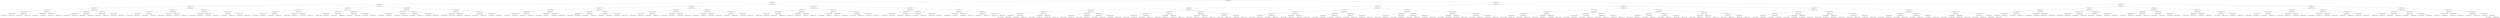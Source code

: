 digraph G{
478925677 [label="Node{data=[4280, 4280]}"]
478925677 -> 688397617
688397617 [label="Node{data=[3501, 3501]}"]
688397617 -> 161250157
161250157 [label="Node{data=[1549, 1549]}"]
161250157 -> 2087708447
2087708447 [label="Node{data=[1517, 1517]}"]
2087708447 -> 1044202308
1044202308 [label="Node{data=[1501, 1501]}"]
1044202308 -> 1463103527
1463103527 [label="Node{data=[1466, 1466]}"]
1463103527 -> 1033404095
1033404095 [label="Node{data=[1462, 1462]}"]
1033404095 -> 1053569292
1053569292 [label="Node{data=[1460, 1460]}"]
1053569292 -> 1782543090
1782543090 [label="Node{data=[1459, 1459]}"]
1053569292 -> 351654810
351654810 [label="Node{data=[1461, 1461]}"]
1033404095 -> 1785080381
1785080381 [label="Node{data=[1464, 1464]}"]
1785080381 -> 897397292
897397292 [label="Node{data=[1463, 1463]}"]
1785080381 -> 616857235
616857235 [label="Node{data=[1465, 1465]}"]
1463103527 -> 513216658
513216658 [label="Node{data=[1470, 1470]}"]
513216658 -> 1174136511
1174136511 [label="Node{data=[1468, 1468]}"]
1174136511 -> 432754814
432754814 [label="Node{data=[1467, 1467]}"]
1174136511 -> 519869746
519869746 [label="Node{data=[1469, 1469]}"]
513216658 -> 944313855
944313855 [label="Node{data=[1499, 1499]}"]
944313855 -> 572375639
572375639 [label="Node{data=[1471, 1471]}"]
944313855 -> 1637236426
1637236426 [label="Node{data=[1500, 1500]}"]
1044202308 -> 465134287
465134287 [label="Node{data=[1509, 1509]}"]
465134287 -> 1798269610
1798269610 [label="Node{data=[1505, 1505]}"]
1798269610 -> 661394146
661394146 [label="Node{data=[1503, 1503]}"]
661394146 -> 2010912939
2010912939 [label="Node{data=[1502, 1502]}"]
661394146 -> 665039749
665039749 [label="Node{data=[1504, 1504]}"]
1798269610 -> 935983073
935983073 [label="Node{data=[1507, 1507]}"]
935983073 -> 1886718200
1886718200 [label="Node{data=[1506, 1506]}"]
935983073 -> 1736138525
1736138525 [label="Node{data=[1508, 1508]}"]
465134287 -> 1568602092
1568602092 [label="Node{data=[1513, 1513]}"]
1568602092 -> 628127069
628127069 [label="Node{data=[1511, 1511]}"]
628127069 -> 2107280323
2107280323 [label="Node{data=[1510, 1510]}"]
628127069 -> 1084530906
1084530906 [label="Node{data=[1512, 1512]}"]
1568602092 -> 1792016053
1792016053 [label="Node{data=[1515, 1515]}"]
1792016053 -> 1286841388
1286841388 [label="Node{data=[1514, 1514]}"]
1792016053 -> 1700723434
1700723434 [label="Node{data=[1516, 1516]}"]
2087708447 -> 10036459
10036459 [label="Node{data=[1533, 1533]}"]
10036459 -> 355878939
355878939 [label="Node{data=[1525, 1525]}"]
355878939 -> 1148521557
1148521557 [label="Node{data=[1521, 1521]}"]
1148521557 -> 1450059675
1450059675 [label="Node{data=[1519, 1519]}"]
1450059675 -> 521797569
521797569 [label="Node{data=[1518, 1518]}"]
1450059675 -> 944249513
944249513 [label="Node{data=[1520, 1520]}"]
1148521557 -> 1421061713
1421061713 [label="Node{data=[1523, 1523]}"]
1421061713 -> 1933973923
1933973923 [label="Node{data=[1522, 1522]}"]
1421061713 -> 594610173
594610173 [label="Node{data=[1524, 1524]}"]
355878939 -> 1536482408
1536482408 [label="Node{data=[1529, 1529]}"]
1536482408 -> 303833197
303833197 [label="Node{data=[1527, 1527]}"]
303833197 -> 1372895372
1372895372 [label="Node{data=[1526, 1526]}"]
303833197 -> 2058421156
2058421156 [label="Node{data=[1528, 1528]}"]
1536482408 -> 129758982
129758982 [label="Node{data=[1531, 1531]}"]
129758982 -> 1960292564
1960292564 [label="Node{data=[1530, 1530]}"]
129758982 -> 11757082
11757082 [label="Node{data=[1532, 1532]}"]
10036459 -> 1919809931
1919809931 [label="Node{data=[1541, 1541]}"]
1919809931 -> 708190983
708190983 [label="Node{data=[1537, 1537]}"]
708190983 -> 1663989637
1663989637 [label="Node{data=[1535, 1535]}"]
1663989637 -> 2025217612
2025217612 [label="Node{data=[1534, 1534]}"]
1663989637 -> 1703559536
1703559536 [label="Node{data=[1536, 1536]}"]
708190983 -> 2126477533
2126477533 [label="Node{data=[1539, 1539]}"]
2126477533 -> 1857927888
1857927888 [label="Node{data=[1538, 1538]}"]
2126477533 -> 615767413
615767413 [label="Node{data=[1540, 1540]}"]
1919809931 -> 319129938
319129938 [label="Node{data=[1545, 1545]}"]
319129938 -> 385446527
385446527 [label="Node{data=[1543, 1543]}"]
385446527 -> 361832778
361832778 [label="Node{data=[1542, 1542]}"]
385446527 -> 804458232
804458232 [label="Node{data=[1544, 1544]}"]
319129938 -> 268655949
268655949 [label="Node{data=[1547, 1547]}"]
268655949 -> 1303687096
1303687096 [label="Node{data=[1546, 1546]}"]
268655949 -> 1370704949
1370704949 [label="Node{data=[1548, 1548]}"]
161250157 -> 1719671861
1719671861 [label="Node{data=[3066, 3066]}"]
1719671861 -> 1826868381
1826868381 [label="Node{data=[2421, 2421]}"]
1826868381 -> 79853526
79853526 [label="Node{data=[1557, 1557]}"]
79853526 -> 1331380639
1331380639 [label="Node{data=[1553, 1553]}"]
1331380639 -> 693935605
693935605 [label="Node{data=[1551, 1551]}"]
693935605 -> 1529428839
1529428839 [label="Node{data=[1550, 1550]}"]
693935605 -> 1279433491
1279433491 [label="Node{data=[1552, 1552]}"]
1331380639 -> 1501588669
1501588669 [label="Node{data=[1555, 1555]}"]
1501588669 -> 352248141
352248141 [label="Node{data=[1554, 1554]}"]
1501588669 -> 111018678
111018678 [label="Node{data=[1556, 1556]}"]
79853526 -> 1591516021
1591516021 [label="Node{data=[2241, 2241]}"]
1591516021 -> 73654679
73654679 [label="Node{data=[1559, 1559]}"]
73654679 -> 1744080095
1744080095 [label="Node{data=[1558, 1558]}"]
73654679 -> 294234405
294234405 [label="Node{data=[1604, 1604]}"]
1591516021 -> 733257554
733257554 [label="Node{data=[2419, 2419]}"]
733257554 -> 809544938
809544938 [label="Node{data=[2415, 2415]}"]
733257554 -> 1938906185
1938906185 [label="Node{data=[2420, 2420]}"]
1826868381 -> 789382047
789382047 [label="Node{data=[2429, 2429]}"]
789382047 -> 550262563
550262563 [label="Node{data=[2425, 2425]}"]
550262563 -> 358516780
358516780 [label="Node{data=[2423, 2423]}"]
358516780 -> 1817509338
1817509338 [label="Node{data=[2422, 2422]}"]
358516780 -> 729942580
729942580 [label="Node{data=[2424, 2424]}"]
550262563 -> 1773483304
1773483304 [label="Node{data=[2427, 2427]}"]
1773483304 -> 147574746
147574746 [label="Node{data=[2426, 2426]}"]
1773483304 -> 1127897396
1127897396 [label="Node{data=[2428, 2428]}"]
789382047 -> 2027038925
2027038925 [label="Node{data=[3008, 3008]}"]
2027038925 -> 940461706
940461706 [label="Node{data=[2431, 2431]}"]
940461706 -> 1861088078
1861088078 [label="Node{data=[2430, 2430]}"]
940461706 -> 2140136542
2140136542 [label="Node{data=[2952, 2952]}"]
2027038925 -> 384974626
384974626 [label="Node{data=[3053, 3053]}"]
384974626 -> 1547848040
1547848040 [label="Node{data=[3040, 3040]}"]
384974626 -> 1572124205
1572124205 [label="Node{data=[3065, 3065]}"]
1719671861 -> 1561924817
1561924817 [label="Node{data=[3485, 3485]}"]
1561924817 -> 1511336831
1511336831 [label="Node{data=[3458, 3458]}"]
1511336831 -> 340930652
340930652 [label="Node{data=[3454, 3454]}"]
340930652 -> 1815083301
1815083301 [label="Node{data=[3452, 3452]}"]
1815083301 -> 2038810605
2038810605 [label="Node{data=[3451, 3451]}"]
1815083301 -> 179848561
179848561 [label="Node{data=[3453, 3453]}"]
340930652 -> 258823338
258823338 [label="Node{data=[3456, 3456]}"]
258823338 -> 471364275
471364275 [label="Node{data=[3455, 3455]}"]
258823338 -> 1265984626
1265984626 [label="Node{data=[3457, 3457]}"]
1511336831 -> 61744032
61744032 [label="Node{data=[3462, 3462]}"]
61744032 -> 1719926651
1719926651 [label="Node{data=[3460, 3460]}"]
1719926651 -> 970036466
970036466 [label="Node{data=[3459, 3459]}"]
1719926651 -> 1508319566
1508319566 [label="Node{data=[3461, 3461]}"]
61744032 -> 732343025
732343025 [label="Node{data=[3464, 3464]}"]
732343025 -> 1386737881
1386737881 [label="Node{data=[3463, 3463]}"]
732343025 -> 1743030395
1743030395 [label="Node{data=[3470, 3470]}"]
1561924817 -> 132724888
132724888 [label="Node{data=[3493, 3493]}"]
132724888 -> 419888054
419888054 [label="Node{data=[3489, 3489]}"]
419888054 -> 1951068535
1951068535 [label="Node{data=[3487, 3487]}"]
1951068535 -> 934156501
934156501 [label="Node{data=[3486, 3486]}"]
1951068535 -> 2035145536
2035145536 [label="Node{data=[3488, 3488]}"]
419888054 -> 1463305364
1463305364 [label="Node{data=[3491, 3491]}"]
1463305364 -> 1952110157
1952110157 [label="Node{data=[3490, 3490]}"]
1463305364 -> 871694499
871694499 [label="Node{data=[3492, 3492]}"]
132724888 -> 611670598
611670598 [label="Node{data=[3497, 3497]}"]
611670598 -> 830256824
830256824 [label="Node{data=[3495, 3495]}"]
830256824 -> 322369124
322369124 [label="Node{data=[3494, 3494]}"]
830256824 -> 148708537
148708537 [label="Node{data=[3496, 3496]}"]
611670598 -> 108318862
108318862 [label="Node{data=[3499, 3499]}"]
108318862 -> 1391030158
1391030158 [label="Node{data=[3498, 3498]}"]
108318862 -> 1992832609
1992832609 [label="Node{data=[3500, 3500]}"]
688397617 -> 370197717
370197717 [label="Node{data=[4052, 4052]}"]
370197717 -> 910202425
910202425 [label="Node{data=[3972, 3972]}"]
910202425 -> 801901152
801901152 [label="Node{data=[3579, 3579]}"]
801901152 -> 402676422
402676422 [label="Node{data=[3509, 3509]}"]
402676422 -> 145097599
145097599 [label="Node{data=[3505, 3505]}"]
145097599 -> 988134668
988134668 [label="Node{data=[3503, 3503]}"]
988134668 -> 1974808378
1974808378 [label="Node{data=[3502, 3502]}"]
988134668 -> 1870236960
1870236960 [label="Node{data=[3504, 3504]}"]
145097599 -> 1467799115
1467799115 [label="Node{data=[3507, 3507]}"]
1467799115 -> 1080429685
1080429685 [label="Node{data=[3506, 3506]}"]
1467799115 -> 485898172
485898172 [label="Node{data=[3508, 3508]}"]
402676422 -> 1069918607
1069918607 [label="Node{data=[3513, 3513]}"]
1069918607 -> 247131826
247131826 [label="Node{data=[3511, 3511]}"]
247131826 -> 2127519412
2127519412 [label="Node{data=[3510, 3510]}"]
247131826 -> 1395252486
1395252486 [label="Node{data=[3512, 3512]}"]
1069918607 -> 1102221117
1102221117 [label="Node{data=[3530, 3530]}"]
1102221117 -> 405026503
405026503 [label="Node{data=[3514, 3514]}"]
1102221117 -> 479916425
479916425 [label="Node{data=[3548, 3548]}"]
801901152 -> 21417713
21417713 [label="Node{data=[3894, 3894]}"]
21417713 -> 1415082627
1415082627 [label="Node{data=[3819, 3819]}"]
1415082627 -> 1844700353
1844700353 [label="Node{data=[3629, 3629]}"]
1844700353 -> 648955471
648955471 [label="Node{data=[3582, 3582]}"]
1844700353 -> 287847725
287847725 [label="Node{data=[3689, 3689]}"]
1415082627 -> 108233185
108233185 [label="Node{data=[3860, 3860]}"]
108233185 -> 1951709186
1951709186 [label="Node{data=[3832, 3832]}"]
108233185 -> 547095801
547095801 [label="Node{data=[3881, 3881]}"]
21417713 -> 1892535450
1892535450 [label="Node{data=[3920, 3920]}"]
1892535450 -> 1781217259
1781217259 [label="Node{data=[3918, 3918]}"]
1781217259 -> 1005458948
1005458948 [label="Node{data=[3917, 3917]}"]
1781217259 -> 2065004108
2065004108 [label="Node{data=[3919, 3919]}"]
1892535450 -> 1705172136
1705172136 [label="Node{data=[3970, 3970]}"]
1705172136 -> 1451572120
1451572120 [label="Node{data=[3969, 3969]}"]
1705172136 -> 487610746
487610746 [label="Node{data=[3971, 3971]}"]
910202425 -> 1307048834
1307048834 [label="Node{data=[3988, 3988]}"]
1307048834 -> 1045641482
1045641482 [label="Node{data=[3980, 3980]}"]
1045641482 -> 1098226851
1098226851 [label="Node{data=[3976, 3976]}"]
1098226851 -> 1588708990
1588708990 [label="Node{data=[3974, 3974]}"]
1588708990 -> 746069441
746069441 [label="Node{data=[3973, 3973]}"]
1588708990 -> 189069869
189069869 [label="Node{data=[3975, 3975]}"]
1098226851 -> 1715072866
1715072866 [label="Node{data=[3978, 3978]}"]
1715072866 -> 913000429
913000429 [label="Node{data=[3977, 3977]}"]
1715072866 -> 1519502068
1519502068 [label="Node{data=[3979, 3979]}"]
1045641482 -> 1982385689
1982385689 [label="Node{data=[3984, 3984]}"]
1982385689 -> 1598258497
1598258497 [label="Node{data=[3982, 3982]}"]
1598258497 -> 863702379
863702379 [label="Node{data=[3981, 3981]}"]
1598258497 -> 1730801554
1730801554 [label="Node{data=[3983, 3983]}"]
1982385689 -> 1463922024
1463922024 [label="Node{data=[3986, 3986]}"]
1463922024 -> 330066868
330066868 [label="Node{data=[3985, 3985]}"]
1463922024 -> 2018983167
2018983167 [label="Node{data=[3987, 3987]}"]
1307048834 -> 1353324824
1353324824 [label="Node{data=[4044, 4044]}"]
1353324824 -> 173720712
173720712 [label="Node{data=[4040, 4040]}"]
173720712 -> 2052849596
2052849596 [label="Node{data=[4038, 4038]}"]
2052849596 -> 992646348
992646348 [label="Node{data=[4024, 4024]}"]
2052849596 -> 1002973288
1002973288 [label="Node{data=[4039, 4039]}"]
173720712 -> 1735050525
1735050525 [label="Node{data=[4042, 4042]}"]
1735050525 -> 1122594899
1122594899 [label="Node{data=[4041, 4041]}"]
1735050525 -> 755630134
755630134 [label="Node{data=[4043, 4043]}"]
1353324824 -> 1467737751
1467737751 [label="Node{data=[4048, 4048]}"]
1467737751 -> 1711838024
1711838024 [label="Node{data=[4046, 4046]}"]
1711838024 -> 1869220914
1869220914 [label="Node{data=[4045, 4045]}"]
1711838024 -> 303868505
303868505 [label="Node{data=[4047, 4047]}"]
1467737751 -> 442214867
442214867 [label="Node{data=[4050, 4050]}"]
442214867 -> 946600707
946600707 [label="Node{data=[4049, 4049]}"]
442214867 -> 132082592
132082592 [label="Node{data=[4051, 4051]}"]
370197717 -> 1894143840
1894143840 [label="Node{data=[4248, 4248]}"]
1894143840 -> 934571422
934571422 [label="Node{data=[4068, 4068]}"]
934571422 -> 1348479880
1348479880 [label="Node{data=[4060, 4060]}"]
1348479880 -> 748607567
748607567 [label="Node{data=[4056, 4056]}"]
748607567 -> 1845610475
1845610475 [label="Node{data=[4054, 4054]}"]
1845610475 -> 2060291880
2060291880 [label="Node{data=[4053, 4053]}"]
1845610475 -> 723572626
723572626 [label="Node{data=[4055, 4055]}"]
748607567 -> 1898331673
1898331673 [label="Node{data=[4058, 4058]}"]
1898331673 -> 293110089
293110089 [label="Node{data=[4057, 4057]}"]
1898331673 -> 131786881
131786881 [label="Node{data=[4059, 4059]}"]
1348479880 -> 720053167
720053167 [label="Node{data=[4064, 4064]}"]
720053167 -> 1794967069
1794967069 [label="Node{data=[4062, 4062]}"]
1794967069 -> 1071292610
1071292610 [label="Node{data=[4061, 4061]}"]
1794967069 -> 1863633240
1863633240 [label="Node{data=[4063, 4063]}"]
720053167 -> 479295822
479295822 [label="Node{data=[4066, 4066]}"]
479295822 -> 509495599
509495599 [label="Node{data=[4065, 4065]}"]
479295822 -> 1961375382
1961375382 [label="Node{data=[4067, 4067]}"]
934571422 -> 1040154458
1040154458 [label="Node{data=[4076, 4076]}"]
1040154458 -> 716389026
716389026 [label="Node{data=[4072, 4072]}"]
716389026 -> 1187514858
1187514858 [label="Node{data=[4070, 4070]}"]
1187514858 -> 1931594531
1931594531 [label="Node{data=[4069, 4069]}"]
1187514858 -> 895643570
895643570 [label="Node{data=[4071, 4071]}"]
716389026 -> 104277398
104277398 [label="Node{data=[4074, 4074]}"]
104277398 -> 3603427
3603427 [label="Node{data=[4073, 4073]}"]
104277398 -> 2100510741
2100510741 [label="Node{data=[4075, 4075]}"]
1040154458 -> 1527431166
1527431166 [label="Node{data=[4211, 4211]}"]
1527431166 -> 1689135772
1689135772 [label="Node{data=[4178, 4178]}"]
1689135772 -> 1399860233
1399860233 [label="Node{data=[4154, 4154]}"]
1689135772 -> 874839450
874839450 [label="Node{data=[4184, 4184]}"]
1527431166 -> 979321263
979321263 [label="Node{data=[4246, 4246]}"]
979321263 -> 800089778
800089778 [label="Node{data=[4228, 4228]}"]
979321263 -> 2104624937
2104624937 [label="Node{data=[4247, 4247]}"]
1894143840 -> 1856630064
1856630064 [label="Node{data=[4264, 4264]}"]
1856630064 -> 784042867
784042867 [label="Node{data=[4256, 4256]}"]
784042867 -> 34799072
34799072 [label="Node{data=[4252, 4252]}"]
34799072 -> 1874131396
1874131396 [label="Node{data=[4250, 4250]}"]
1874131396 -> 1314212207
1314212207 [label="Node{data=[4249, 4249]}"]
1874131396 -> 1011327941
1011327941 [label="Node{data=[4251, 4251]}"]
34799072 -> 690988112
690988112 [label="Node{data=[4254, 4254]}"]
690988112 -> 1629295208
1629295208 [label="Node{data=[4253, 4253]}"]
690988112 -> 90644757
90644757 [label="Node{data=[4255, 4255]}"]
784042867 -> 71295991
71295991 [label="Node{data=[4260, 4260]}"]
71295991 -> 1357306372
1357306372 [label="Node{data=[4258, 4258]}"]
1357306372 -> 1499532322
1499532322 [label="Node{data=[4257, 4257]}"]
1357306372 -> 1706221970
1706221970 [label="Node{data=[4259, 4259]}"]
71295991 -> 518620808
518620808 [label="Node{data=[4262, 4262]}"]
518620808 -> 2025413035
2025413035 [label="Node{data=[4261, 4261]}"]
518620808 -> 703093378
703093378 [label="Node{data=[4263, 4263]}"]
1856630064 -> 1529118812
1529118812 [label="Node{data=[4272, 4272]}"]
1529118812 -> 153845878
153845878 [label="Node{data=[4268, 4268]}"]
153845878 -> 997061881
997061881 [label="Node{data=[4266, 4266]}"]
997061881 -> 1354401116
1354401116 [label="Node{data=[4265, 4265]}"]
997061881 -> 795072887
795072887 [label="Node{data=[4267, 4267]}"]
153845878 -> 2048836829
2048836829 [label="Node{data=[4270, 4270]}"]
2048836829 -> 780156251
780156251 [label="Node{data=[4269, 4269]}"]
2048836829 -> 706006450
706006450 [label="Node{data=[4271, 4271]}"]
1529118812 -> 462225894
462225894 [label="Node{data=[4276, 4276]}"]
462225894 -> 389617254
389617254 [label="Node{data=[4274, 4274]}"]
389617254 -> 947686207
947686207 [label="Node{data=[4273, 4273]}"]
389617254 -> 881440991
881440991 [label="Node{data=[4275, 4275]}"]
462225894 -> 1199050137
1199050137 [label="Node{data=[4278, 4278]}"]
1199050137 -> 414034230
414034230 [label="Node{data=[4277, 4277]}"]
1199050137 -> 1154808943
1154808943 [label="Node{data=[4279, 4279]}"]
478925677 -> 1038285674
1038285674 [label="Node{data=[9531, 9531]}"]
1038285674 -> 980495754
980495754 [label="Node{data=[5932, 5932]}"]
980495754 -> 1340131307
1340131307 [label="Node{data=[5003, 5003]}"]
1340131307 -> 741633532
741633532 [label="Node{data=[4660, 4660]}"]
741633532 -> 103283387
103283387 [label="Node{data=[4608, 4608]}"]
103283387 -> 889821832
889821832 [label="Node{data=[4288, 4288]}"]
889821832 -> 2082462813
2082462813 [label="Node{data=[4284, 4284]}"]
2082462813 -> 1942689199
1942689199 [label="Node{data=[4282, 4282]}"]
1942689199 -> 1241566031
1241566031 [label="Node{data=[4281, 4281]}"]
1942689199 -> 866436445
866436445 [label="Node{data=[4283, 4283]}"]
2082462813 -> 828049984
828049984 [label="Node{data=[4286, 4286]}"]
828049984 -> 437651369
437651369 [label="Node{data=[4285, 4285]}"]
828049984 -> 1442901271
1442901271 [label="Node{data=[4287, 4287]}"]
889821832 -> 1134249127
1134249127 [label="Node{data=[4325, 4325]}"]
1134249127 -> 712724382
712724382 [label="Node{data=[4290, 4290]}"]
712724382 -> 16399927
16399927 [label="Node{data=[4289, 4289]}"]
712724382 -> 1371734890
1371734890 [label="Node{data=[4291, 4291]}"]
1134249127 -> 1222953865
1222953865 [label="Node{data=[4577, 4577]}"]
1222953865 -> 949185204
949185204 [label="Node{data=[4576, 4576]}"]
1222953865 -> 1766453271
1766453271 [label="Node{data=[4607, 4607]}"]
103283387 -> 551056903
551056903 [label="Node{data=[4652, 4652]}"]
551056903 -> 1317947670
1317947670 [label="Node{data=[4648, 4648]}"]
1317947670 -> 1835752633
1835752633 [label="Node{data=[4646, 4646]}"]
1835752633 -> 1266991179
1266991179 [label="Node{data=[4645, 4645]}"]
1835752633 -> 672137074
672137074 [label="Node{data=[4647, 4647]}"]
1317947670 -> 343262620
343262620 [label="Node{data=[4650, 4650]}"]
343262620 -> 592235839
592235839 [label="Node{data=[4649, 4649]}"]
343262620 -> 1311233925
1311233925 [label="Node{data=[4651, 4651]}"]
551056903 -> 428103004
428103004 [label="Node{data=[4656, 4656]}"]
428103004 -> 602356437
602356437 [label="Node{data=[4654, 4654]}"]
602356437 -> 1720139427
1720139427 [label="Node{data=[4653, 4653]}"]
602356437 -> 384583177
384583177 [label="Node{data=[4655, 4655]}"]
428103004 -> 762961725
762961725 [label="Node{data=[4658, 4658]}"]
762961725 -> 936536533
936536533 [label="Node{data=[4657, 4657]}"]
762961725 -> 1753168810
1753168810 [label="Node{data=[4659, 4659]}"]
741633532 -> 483914914
483914914 [label="Node{data=[4705, 4705]}"]
483914914 -> 2134134834
2134134834 [label="Node{data=[4668, 4668]}"]
2134134834 -> 1527517888
1527517888 [label="Node{data=[4664, 4664]}"]
1527517888 -> 1254084704
1254084704 [label="Node{data=[4662, 4662]}"]
1254084704 -> 1777225585
1777225585 [label="Node{data=[4661, 4661]}"]
1254084704 -> 872822718
872822718 [label="Node{data=[4663, 4663]}"]
1527517888 -> 262650348
262650348 [label="Node{data=[4666, 4666]}"]
262650348 -> 992957608
992957608 [label="Node{data=[4665, 4665]}"]
262650348 -> 547426683
547426683 [label="Node{data=[4667, 4667]}"]
2134134834 -> 622819606
622819606 [label="Node{data=[4701, 4701]}"]
622819606 -> 390454400
390454400 [label="Node{data=[4699, 4699]}"]
390454400 -> 1443778772
1443778772 [label="Node{data=[4669, 4669]}"]
390454400 -> 2123151783
2123151783 [label="Node{data=[4700, 4700]}"]
622819606 -> 537245865
537245865 [label="Node{data=[4703, 4703]}"]
537245865 -> 421384693
421384693 [label="Node{data=[4702, 4702]}"]
537245865 -> 1035053810
1035053810 [label="Node{data=[4704, 4704]}"]
483914914 -> 644574562
644574562 [label="Node{data=[4713, 4713]}"]
644574562 -> 723929590
723929590 [label="Node{data=[4709, 4709]}"]
723929590 -> 1547937566
1547937566 [label="Node{data=[4707, 4707]}"]
1547937566 -> 1813340254
1813340254 [label="Node{data=[4706, 4706]}"]
1547937566 -> 300421315
300421315 [label="Node{data=[4708, 4708]}"]
723929590 -> 144216817
144216817 [label="Node{data=[4711, 4711]}"]
144216817 -> 1227009963
1227009963 [label="Node{data=[4710, 4710]}"]
144216817 -> 250749249
250749249 [label="Node{data=[4712, 4712]}"]
644574562 -> 1598903892
1598903892 [label="Node{data=[4717, 4717]}"]
1598903892 -> 319703126
319703126 [label="Node{data=[4715, 4715]}"]
319703126 -> 1326309995
1326309995 [label="Node{data=[4714, 4714]}"]
319703126 -> 1357527778
1357527778 [label="Node{data=[4716, 4716]}"]
1598903892 -> 1696610653
1696610653 [label="Node{data=[4719, 4719]}"]
1696610653 -> 67993943
67993943 [label="Node{data=[4718, 4718]}"]
1696610653 -> 607331591
607331591 [label="Node{data=[5002, 5002]}"]
1340131307 -> 621753929
621753929 [label="Node{data=[5146, 5146]}"]
621753929 -> 1098975588
1098975588 [label="Node{data=[5019, 5019]}"]
1098975588 -> 703479610
703479610 [label="Node{data=[5011, 5011]}"]
703479610 -> 340278301
340278301 [label="Node{data=[5007, 5007]}"]
340278301 -> 1219095971
1219095971 [label="Node{data=[5005, 5005]}"]
1219095971 -> 19535867
19535867 [label="Node{data=[5004, 5004]}"]
1219095971 -> 1499856651
1499856651 [label="Node{data=[5006, 5006]}"]
340278301 -> 202938606
202938606 [label="Node{data=[5009, 5009]}"]
202938606 -> 190556219
190556219 [label="Node{data=[5008, 5008]}"]
202938606 -> 1512039268
1512039268 [label="Node{data=[5010, 5010]}"]
703479610 -> 745853579
745853579 [label="Node{data=[5015, 5015]}"]
745853579 -> 1684271107
1684271107 [label="Node{data=[5013, 5013]}"]
1684271107 -> 841979588
841979588 [label="Node{data=[5012, 5012]}"]
1684271107 -> 395204390
395204390 [label="Node{data=[5014, 5014]}"]
745853579 -> 493105110
493105110 [label="Node{data=[5017, 5017]}"]
493105110 -> 1727805329
1727805329 [label="Node{data=[5016, 5016]}"]
493105110 -> 673907772
673907772 [label="Node{data=[5018, 5018]}"]
1098975588 -> 1308180856
1308180856 [label="Node{data=[5138, 5138]}"]
1308180856 -> 1902103950
1902103950 [label="Node{data=[5134, 5134]}"]
1902103950 -> 1981295755
1981295755 [label="Node{data=[5056, 5056]}"]
1981295755 -> 115530896
115530896 [label="Node{data=[5043, 5043]}"]
1981295755 -> 26718133
26718133 [label="Node{data=[5093, 5093]}"]
1902103950 -> 246100404
246100404 [label="Node{data=[5136, 5136]}"]
246100404 -> 970991774
970991774 [label="Node{data=[5135, 5135]}"]
246100404 -> 704013678
704013678 [label="Node{data=[5137, 5137]}"]
1308180856 -> 354459106
354459106 [label="Node{data=[5142, 5142]}"]
354459106 -> 1121007715
1121007715 [label="Node{data=[5140, 5140]}"]
1121007715 -> 2060274815
2060274815 [label="Node{data=[5139, 5139]}"]
1121007715 -> 1611307869
1611307869 [label="Node{data=[5141, 5141]}"]
354459106 -> 1901380915
1901380915 [label="Node{data=[5144, 5144]}"]
1901380915 -> 982382938
982382938 [label="Node{data=[5143, 5143]}"]
1901380915 -> 716436672
716436672 [label="Node{data=[5145, 5145]}"]
621753929 -> 517427896
517427896 [label="Node{data=[5593, 5593]}"]
517427896 -> 1232953612
1232953612 [label="Node{data=[5585, 5585]}"]
1232953612 -> 485426768
485426768 [label="Node{data=[5150, 5150]}"]
485426768 -> 693105913
693105913 [label="Node{data=[5148, 5148]}"]
693105913 -> 220799482
220799482 [label="Node{data=[5147, 5147]}"]
693105913 -> 805196882
805196882 [label="Node{data=[5149, 5149]}"]
485426768 -> 1271339643
1271339643 [label="Node{data=[5555, 5555]}"]
1271339643 -> 494520262
494520262 [label="Node{data=[5496, 5496]}"]
1271339643 -> 1494946658
1494946658 [label="Node{data=[5558, 5558]}"]
1232953612 -> 68845783
68845783 [label="Node{data=[5589, 5589]}"]
68845783 -> 2004702957
2004702957 [label="Node{data=[5587, 5587]}"]
2004702957 -> 619309107
619309107 [label="Node{data=[5586, 5586]}"]
2004702957 -> 635994063
635994063 [label="Node{data=[5588, 5588]}"]
68845783 -> 1965318045
1965318045 [label="Node{data=[5591, 5591]}"]
1965318045 -> 1752413674
1752413674 [label="Node{data=[5590, 5590]}"]
1965318045 -> 53502119
53502119 [label="Node{data=[5592, 5592]}"]
517427896 -> 1698717961
1698717961 [label="Node{data=[5924, 5924]}"]
1698717961 -> 844042891
844042891 [label="Node{data=[5632, 5632]}"]
844042891 -> 1197878733
1197878733 [label="Node{data=[5595, 5595]}"]
1197878733 -> 1196644574
1196644574 [label="Node{data=[5594, 5594]}"]
1197878733 -> 570237204
570237204 [label="Node{data=[5596, 5596]}"]
844042891 -> 1802286314
1802286314 [label="Node{data=[5686, 5686]}"]
1802286314 -> 496169999
496169999 [label="Node{data=[5647, 5647]}"]
1802286314 -> 1079696075
1079696075 [label="Node{data=[5696, 5696]}"]
1698717961 -> 141014613
141014613 [label="Node{data=[5928, 5928]}"]
141014613 -> 111319127
111319127 [label="Node{data=[5926, 5926]}"]
111319127 -> 211428864
211428864 [label="Node{data=[5925, 5925]}"]
111319127 -> 436218330
436218330 [label="Node{data=[5927, 5927]}"]
141014613 -> 803267025
803267025 [label="Node{data=[5930, 5930]}"]
803267025 -> 1033020506
1033020506 [label="Node{data=[5929, 5929]}"]
803267025 -> 1625632718
1625632718 [label="Node{data=[5931, 5931]}"]
980495754 -> 2075165937
2075165937 [label="Node{data=[8785, 8785]}"]
2075165937 -> 1400249407
1400249407 [label="Node{data=[7851, 7851]}"]
1400249407 -> 2070856319
2070856319 [label="Node{data=[7687, 7687]}"]
2070856319 -> 842795395
842795395 [label="Node{data=[5940, 5940]}"]
842795395 -> 1305773113
1305773113 [label="Node{data=[5936, 5936]}"]
1305773113 -> 773910104
773910104 [label="Node{data=[5934, 5934]}"]
773910104 -> 592493785
592493785 [label="Node{data=[5933, 5933]}"]
773910104 -> 1903348001
1903348001 [label="Node{data=[5935, 5935]}"]
1305773113 -> 418279034
418279034 [label="Node{data=[5938, 5938]}"]
418279034 -> 823460113
823460113 [label="Node{data=[5937, 5937]}"]
418279034 -> 394642846
394642846 [label="Node{data=[5939, 5939]}"]
842795395 -> 1893285262
1893285262 [label="Node{data=[7683, 7683]}"]
1893285262 -> 464457809
464457809 [label="Node{data=[5966, 5966]}"]
464457809 -> 36411324
36411324 [label="Node{data=[5941, 5941]}"]
464457809 -> 1002113874
1002113874 [label="Node{data=[6203, 6203]}"]
1893285262 -> 37188838
37188838 [label="Node{data=[7685, 7685]}"]
37188838 -> 1643762025
1643762025 [label="Node{data=[7684, 7684]}"]
37188838 -> 1060191389
1060191389 [label="Node{data=[7686, 7686]}"]
2070856319 -> 1546863026
1546863026 [label="Node{data=[7695, 7695]}"]
1546863026 -> 1704627862
1704627862 [label="Node{data=[7691, 7691]}"]
1704627862 -> 1246198229
1246198229 [label="Node{data=[7689, 7689]}"]
1246198229 -> 2082763220
2082763220 [label="Node{data=[7688, 7688]}"]
1246198229 -> 979140915
979140915 [label="Node{data=[7690, 7690]}"]
1704627862 -> 193152720
193152720 [label="Node{data=[7693, 7693]}"]
193152720 -> 2054885284
2054885284 [label="Node{data=[7692, 7692]}"]
193152720 -> 621702126
621702126 [label="Node{data=[7694, 7694]}"]
1546863026 -> 2063934309
2063934309 [label="Node{data=[7716, 7716]}"]
2063934309 -> 1780571923
1780571923 [label="Node{data=[7697, 7697]}"]
1780571923 -> 1208314844
1208314844 [label="Node{data=[7696, 7696]}"]
1780571923 -> 503461929
503461929 [label="Node{data=[7698, 7698]}"]
2063934309 -> 1280196231
1280196231 [label="Node{data=[7824, 7824]}"]
1280196231 -> 746011098
746011098 [label="Node{data=[7768, 7768]}"]
1280196231 -> 1339026435
1339026435 [label="Node{data=[7832, 7832]}"]
1400249407 -> 1082345123
1082345123 [label="Node{data=[8769, 8769]}"]
1082345123 -> 2105864754
2105864754 [label="Node{data=[8065, 8065]}"]
2105864754 -> 1755889073
1755889073 [label="Node{data=[8061, 8061]}"]
1755889073 -> 1488448339
1488448339 [label="Node{data=[8018, 8018]}"]
1488448339 -> 39524536
39524536 [label="Node{data=[8002, 8002]}"]
1488448339 -> 1486127011
1486127011 [label="Node{data=[8037, 8037]}"]
1755889073 -> 1979450421
1979450421 [label="Node{data=[8063, 8063]}"]
1979450421 -> 309761194
309761194 [label="Node{data=[8062, 8062]}"]
1979450421 -> 1219678340
1219678340 [label="Node{data=[8064, 8064]}"]
2105864754 -> 857790294
857790294 [label="Node{data=[8196, 8196]}"]
857790294 -> 644395179
644395179 [label="Node{data=[8122, 8122]}"]
644395179 -> 1942280
1942280 [label="Node{data=[8108, 8108]}"]
644395179 -> 1593144703
1593144703 [label="Node{data=[8152, 8152]}"]
857790294 -> 1809482640
1809482640 [label="Node{data=[8767, 8767]}"]
1809482640 -> 139762600
139762600 [label="Node{data=[8229, 8229]}"]
1809482640 -> 1698458697
1698458697 [label="Node{data=[8768, 8768]}"]
1082345123 -> 278373148
278373148 [label="Node{data=[8777, 8777]}"]
278373148 -> 795763869
795763869 [label="Node{data=[8773, 8773]}"]
795763869 -> 63648515
63648515 [label="Node{data=[8771, 8771]}"]
63648515 -> 93538583
93538583 [label="Node{data=[8770, 8770]}"]
63648515 -> 682722810
682722810 [label="Node{data=[8772, 8772]}"]
795763869 -> 1957123837
1957123837 [label="Node{data=[8775, 8775]}"]
1957123837 -> 783167553
783167553 [label="Node{data=[8774, 8774]}"]
1957123837 -> 837422962
837422962 [label="Node{data=[8776, 8776]}"]
278373148 -> 357614304
357614304 [label="Node{data=[8781, 8781]}"]
357614304 -> 1536060937
1536060937 [label="Node{data=[8779, 8779]}"]
1536060937 -> 75325697
75325697 [label="Node{data=[8778, 8778]}"]
1536060937 -> 1703767907
1703767907 [label="Node{data=[8780, 8780]}"]
357614304 -> 1985603312
1985603312 [label="Node{data=[8783, 8783]}"]
1985603312 -> 1578049556
1578049556 [label="Node{data=[8782, 8782]}"]
1985603312 -> 831862717
831862717 [label="Node{data=[8784, 8784]}"]
2075165937 -> 1064149147
1064149147 [label="Node{data=[8857, 8857]}"]
1064149147 -> 104513504
104513504 [label="Node{data=[8841, 8841]}"]
104513504 -> 554836147
554836147 [label="Node{data=[8833, 8833]}"]
554836147 -> 958579699
958579699 [label="Node{data=[8829, 8829]}"]
958579699 -> 1805239604
1805239604 [label="Node{data=[8797, 8797]}"]
1805239604 -> 940552728
940552728 [label="Node{data=[8786, 8786]}"]
1805239604 -> 136845842
136845842 [label="Node{data=[8828, 8828]}"]
958579699 -> 666533311
666533311 [label="Node{data=[8831, 8831]}"]
666533311 -> 45071385
45071385 [label="Node{data=[8830, 8830]}"]
666533311 -> 1198870822
1198870822 [label="Node{data=[8832, 8832]}"]
554836147 -> 264579920
264579920 [label="Node{data=[8837, 8837]}"]
264579920 -> 2078734482
2078734482 [label="Node{data=[8835, 8835]}"]
2078734482 -> 81185923
81185923 [label="Node{data=[8834, 8834]}"]
2078734482 -> 1774670174
1774670174 [label="Node{data=[8836, 8836]}"]
264579920 -> 1333688477
1333688477 [label="Node{data=[8839, 8839]}"]
1333688477 -> 51391368
51391368 [label="Node{data=[8838, 8838]}"]
1333688477 -> 823156157
823156157 [label="Node{data=[8840, 8840]}"]
104513504 -> 1653520224
1653520224 [label="Node{data=[8849, 8849]}"]
1653520224 -> 1577615676
1577615676 [label="Node{data=[8845, 8845]}"]
1577615676 -> 1548139806
1548139806 [label="Node{data=[8843, 8843]}"]
1548139806 -> 1862856350
1862856350 [label="Node{data=[8842, 8842]}"]
1548139806 -> 2024432040
2024432040 [label="Node{data=[8844, 8844]}"]
1577615676 -> 1647386336
1647386336 [label="Node{data=[8847, 8847]}"]
1647386336 -> 192344565
192344565 [label="Node{data=[8846, 8846]}"]
1647386336 -> 589464091
589464091 [label="Node{data=[8848, 8848]}"]
1653520224 -> 137236726
137236726 [label="Node{data=[8853, 8853]}"]
137236726 -> 1644349709
1644349709 [label="Node{data=[8851, 8851]}"]
1644349709 -> 1590130145
1590130145 [label="Node{data=[8850, 8850]}"]
1644349709 -> 1765934712
1765934712 [label="Node{data=[8852, 8852]}"]
137236726 -> 294846982
294846982 [label="Node{data=[8855, 8855]}"]
294846982 -> 1697508248
1697508248 [label="Node{data=[8854, 8854]}"]
294846982 -> 10543777
10543777 [label="Node{data=[8856, 8856]}"]
1064149147 -> 2041074955
2041074955 [label="Node{data=[8883, 8883]}"]
2041074955 -> 1889725194
1889725194 [label="Node{data=[8875, 8875]}"]
1889725194 -> 2052698029
2052698029 [label="Node{data=[8861, 8861]}"]
2052698029 -> 2112618413
2112618413 [label="Node{data=[8859, 8859]}"]
2112618413 -> 1188101398
1188101398 [label="Node{data=[8858, 8858]}"]
2112618413 -> 567129213
567129213 [label="Node{data=[8860, 8860]}"]
2052698029 -> 375276334
375276334 [label="Node{data=[8863, 8863]}"]
375276334 -> 879411423
879411423 [label="Node{data=[8862, 8862]}"]
375276334 -> 1972613897
1972613897 [label="Node{data=[8864, 8864]}"]
1889725194 -> 959553434
959553434 [label="Node{data=[8879, 8879]}"]
959553434 -> 1569909921
1569909921 [label="Node{data=[8877, 8877]}"]
1569909921 -> 1067230196
1067230196 [label="Node{data=[8876, 8876]}"]
1569909921 -> 1476347125
1476347125 [label="Node{data=[8878, 8878]}"]
959553434 -> 1653071071
1653071071 [label="Node{data=[8881, 8881]}"]
1653071071 -> 674939850
674939850 [label="Node{data=[8880, 8880]}"]
1653071071 -> 1927497274
1927497274 [label="Node{data=[8882, 8882]}"]
2041074955 -> 1595309183
1595309183 [label="Node{data=[9523, 9523]}"]
1595309183 -> 53162598
53162598 [label="Node{data=[9148, 9148]}"]
53162598 -> 2112980314
2112980314 [label="Node{data=[8885, 8885]}"]
2112980314 -> 357293640
357293640 [label="Node{data=[8884, 8884]}"]
2112980314 -> 2035465498
2035465498 [label="Node{data=[8886, 8886]}"]
53162598 -> 598739028
598739028 [label="Node{data=[9460, 9460]}"]
598739028 -> 1377468973
1377468973 [label="Node{data=[9157, 9157]}"]
598739028 -> 426291128
426291128 [label="Node{data=[9489, 9489]}"]
1595309183 -> 1967025122
1967025122 [label="Node{data=[9527, 9527]}"]
1967025122 -> 1450131385
1450131385 [label="Node{data=[9525, 9525]}"]
1450131385 -> 1357038771
1357038771 [label="Node{data=[9524, 9524]}"]
1450131385 -> 204190840
204190840 [label="Node{data=[9526, 9526]}"]
1967025122 -> 181190500
181190500 [label="Node{data=[9529, 9529]}"]
181190500 -> 636607347
636607347 [label="Node{data=[9528, 9528]}"]
181190500 -> 1668305954
1668305954 [label="Node{data=[9530, 9530]}"]
1038285674 -> 841593920
841593920 [label="Node{data=[9622, 9622]}"]
841593920 -> 1567693566
1567693566 [label="Node{data=[9563, 9563]}"]
1567693566 -> 1987082336
1987082336 [label="Node{data=[9547, 9547]}"]
1987082336 -> 398517192
398517192 [label="Node{data=[9539, 9539]}"]
398517192 -> 1748295364
1748295364 [label="Node{data=[9535, 9535]}"]
1748295364 -> 1028104150
1028104150 [label="Node{data=[9533, 9533]}"]
1028104150 -> 1208042342
1208042342 [label="Node{data=[9532, 9532]}"]
1028104150 -> 1489975053
1489975053 [label="Node{data=[9534, 9534]}"]
1748295364 -> 381878318
381878318 [label="Node{data=[9537, 9537]}"]
381878318 -> 402359311
402359311 [label="Node{data=[9536, 9536]}"]
381878318 -> 1436807141
1436807141 [label="Node{data=[9538, 9538]}"]
398517192 -> 1962265859
1962265859 [label="Node{data=[9543, 9543]}"]
1962265859 -> 2058973635
2058973635 [label="Node{data=[9541, 9541]}"]
2058973635 -> 833177959
833177959 [label="Node{data=[9540, 9540]}"]
2058973635 -> 2067747952
2067747952 [label="Node{data=[9542, 9542]}"]
1962265859 -> 561517505
561517505 [label="Node{data=[9545, 9545]}"]
561517505 -> 276715844
276715844 [label="Node{data=[9544, 9544]}"]
561517505 -> 1810356317
1810356317 [label="Node{data=[9546, 9546]}"]
1987082336 -> 1794805125
1794805125 [label="Node{data=[9555, 9555]}"]
1794805125 -> 192773376
192773376 [label="Node{data=[9551, 9551]}"]
192773376 -> 1772859730
1772859730 [label="Node{data=[9549, 9549]}"]
1772859730 -> 1012640010
1012640010 [label="Node{data=[9548, 9548]}"]
1772859730 -> 41127329
41127329 [label="Node{data=[9550, 9550]}"]
192773376 -> 1644586386
1644586386 [label="Node{data=[9553, 9553]}"]
1644586386 -> 1444116897
1444116897 [label="Node{data=[9552, 9552]}"]
1644586386 -> 929139088
929139088 [label="Node{data=[9554, 9554]}"]
1794805125 -> 702612568
702612568 [label="Node{data=[9559, 9559]}"]
702612568 -> 2015026691
2015026691 [label="Node{data=[9557, 9557]}"]
2015026691 -> 898199248
898199248 [label="Node{data=[9556, 9556]}"]
2015026691 -> 236936440
236936440 [label="Node{data=[9558, 9558]}"]
702612568 -> 805132967
805132967 [label="Node{data=[9561, 9561]}"]
805132967 -> 20542365
20542365 [label="Node{data=[9560, 9560]}"]
805132967 -> 2134401668
2134401668 [label="Node{data=[9562, 9562]}"]
1567693566 -> 187963655
187963655 [label="Node{data=[9606, 9606]}"]
187963655 -> 1322865316
1322865316 [label="Node{data=[9598, 9598]}"]
1322865316 -> 79066489
79066489 [label="Node{data=[9567, 9567]}"]
79066489 -> 950410025
950410025 [label="Node{data=[9565, 9565]}"]
950410025 -> 334610715
334610715 [label="Node{data=[9564, 9564]}"]
950410025 -> 398060979
398060979 [label="Node{data=[9566, 9566]}"]
79066489 -> 538140544
538140544 [label="Node{data=[9596, 9596]}"]
538140544 -> 677672952
677672952 [label="Node{data=[9568, 9568]}"]
538140544 -> 897618678
897618678 [label="Node{data=[9597, 9597]}"]
1322865316 -> 1829516672
1829516672 [label="Node{data=[9602, 9602]}"]
1829516672 -> 1465485566
1465485566 [label="Node{data=[9600, 9600]}"]
1465485566 -> 1552547418
1552547418 [label="Node{data=[9599, 9599]}"]
1465485566 -> 1840238623
1840238623 [label="Node{data=[9601, 9601]}"]
1829516672 -> 1627609119
1627609119 [label="Node{data=[9604, 9604]}"]
1627609119 -> 2047222457
2047222457 [label="Node{data=[9603, 9603]}"]
1627609119 -> 1777232013
1777232013 [label="Node{data=[9605, 9605]}"]
187963655 -> 2052219527
2052219527 [label="Node{data=[9614, 9614]}"]
2052219527 -> 23731826
23731826 [label="Node{data=[9610, 9610]}"]
23731826 -> 1253238540
1253238540 [label="Node{data=[9608, 9608]}"]
1253238540 -> 1342330071
1342330071 [label="Node{data=[9607, 9607]}"]
1253238540 -> 959271434
959271434 [label="Node{data=[9609, 9609]}"]
23731826 -> 1759859411
1759859411 [label="Node{data=[9612, 9612]}"]
1759859411 -> 892486212
892486212 [label="Node{data=[9611, 9611]}"]
1759859411 -> 2002001113
2002001113 [label="Node{data=[9613, 9613]}"]
2052219527 -> 607825211
607825211 [label="Node{data=[9618, 9618]}"]
607825211 -> 1720385701
1720385701 [label="Node{data=[9616, 9616]}"]
1720385701 -> 1099714130
1099714130 [label="Node{data=[9615, 9615]}"]
1720385701 -> 384376942
384376942 [label="Node{data=[9617, 9617]}"]
607825211 -> 1741362429
1741362429 [label="Node{data=[9620, 9620]}"]
1741362429 -> 1501277833
1501277833 [label="Node{data=[9619, 9619]}"]
1741362429 -> 2057737514
2057737514 [label="Node{data=[9621, 9621]}"]
841593920 -> 630403136
630403136 [label="Node{data=[9654, 9654]}"]
630403136 -> 440444147
440444147 [label="Node{data=[9638, 9638]}"]
440444147 -> 508255956
508255956 [label="Node{data=[9630, 9630]}"]
508255956 -> 1351256050
1351256050 [label="Node{data=[9626, 9626]}"]
1351256050 -> 1814539411
1814539411 [label="Node{data=[9624, 9624]}"]
1814539411 -> 1944054488
1944054488 [label="Node{data=[9623, 9623]}"]
1814539411 -> 933668745
933668745 [label="Node{data=[9625, 9625]}"]
1351256050 -> 857150360
857150360 [label="Node{data=[9628, 9628]}"]
857150360 -> 1652912733
1652912733 [label="Node{data=[9627, 9627]}"]
857150360 -> 1853939199
1853939199 [label="Node{data=[9629, 9629]}"]
508255956 -> 1821947209
1821947209 [label="Node{data=[9634, 9634]}"]
1821947209 -> 1729683601
1729683601 [label="Node{data=[9632, 9632]}"]
1729683601 -> 776364469
776364469 [label="Node{data=[9631, 9631]}"]
1729683601 -> 1187065511
1187065511 [label="Node{data=[9633, 9633]}"]
1821947209 -> 1868233163
1868233163 [label="Node{data=[9636, 9636]}"]
1868233163 -> 1340506329
1340506329 [label="Node{data=[9635, 9635]}"]
1868233163 -> 1387273049
1387273049 [label="Node{data=[9637, 9637]}"]
440444147 -> 499884990
499884990 [label="Node{data=[9646, 9646]}"]
499884990 -> 635934061
635934061 [label="Node{data=[9642, 9642]}"]
635934061 -> 1593583936
1593583936 [label="Node{data=[9640, 9640]}"]
1593583936 -> 214211349
214211349 [label="Node{data=[9639, 9639]}"]
1593583936 -> 1280450400
1280450400 [label="Node{data=[9641, 9641]}"]
635934061 -> 1434953594
1434953594 [label="Node{data=[9644, 9644]}"]
1434953594 -> 1787699875
1787699875 [label="Node{data=[9643, 9643]}"]
1434953594 -> 1119486164
1119486164 [label="Node{data=[9645, 9645]}"]
499884990 -> 516931324
516931324 [label="Node{data=[9650, 9650]}"]
516931324 -> 1989895720
1989895720 [label="Node{data=[9648, 9648]}"]
1989895720 -> 1830537570
1830537570 [label="Node{data=[9647, 9647]}"]
1989895720 -> 2134235317
2134235317 [label="Node{data=[9649, 9649]}"]
516931324 -> 485401073
485401073 [label="Node{data=[9652, 9652]}"]
485401073 -> 837365346
837365346 [label="Node{data=[9651, 9651]}"]
485401073 -> 34255332
34255332 [label="Node{data=[9653, 9653]}"]
630403136 -> 1403728224
1403728224 [label="Node{data=[9670, 9670]}"]
1403728224 -> 975434701
975434701 [label="Node{data=[9662, 9662]}"]
975434701 -> 1111576789
1111576789 [label="Node{data=[9658, 9658]}"]
1111576789 -> 361979112
361979112 [label="Node{data=[9656, 9656]}"]
361979112 -> 532242187
532242187 [label="Node{data=[9655, 9655]}"]
361979112 -> 975268522
975268522 [label="Node{data=[9657, 9657]}"]
1111576789 -> 1915634371
1915634371 [label="Node{data=[9660, 9660]}"]
1915634371 -> 2102731890
2102731890 [label="Node{data=[9659, 9659]}"]
1915634371 -> 675376596
675376596 [label="Node{data=[9661, 9661]}"]
975434701 -> 428090956
428090956 [label="Node{data=[9666, 9666]}"]
428090956 -> 431773669
431773669 [label="Node{data=[9664, 9664]}"]
431773669 -> 1293846036
1293846036 [label="Node{data=[9663, 9663]}"]
431773669 -> 1846701486
1846701486 [label="Node{data=[9665, 9665]}"]
428090956 -> 1444712550
1444712550 [label="Node{data=[9668, 9668]}"]
1444712550 -> 761591359
761591359 [label="Node{data=[9667, 9667]}"]
1444712550 -> 351529889
351529889 [label="Node{data=[9669, 9669]}"]
1403728224 -> 1769048972
1769048972 [label="Node{data=[9741, 9741]}"]
1769048972 -> 1541187940
1541187940 [label="Node{data=[9689, 9689]}"]
1541187940 -> 1367566638
1367566638 [label="Node{data=[9672, 9672]}"]
1367566638 -> 1520840284
1520840284 [label="Node{data=[9671, 9671]}"]
1367566638 -> 1072624495
1072624495 [label="Node{data=[9673, 9673]}"]
1541187940 -> 21494399
21494399 [label="Node{data=[9739, 9739]}"]
21494399 -> 1271347552
1271347552 [label="Node{data=[9738, 9738]}"]
21494399 -> 553138826
553138826 [label="Node{data=[9740, 9740]}"]
1769048972 -> 1749401713
1749401713 [label="Node{data=[9745, 9745]}"]
1749401713 -> 1450134276
1450134276 [label="Node{data=[9743, 9743]}"]
1450134276 -> 613512336
613512336 [label="Node{data=[9742, 9742]}"]
1450134276 -> 1163667170
1163667170 [label="Node{data=[9744, 9744]}"]
1749401713 -> 64757872
64757872 [label="Node{data=[9747, 9747]}"]
64757872 -> 801598564
801598564 [label="Node{data=[9746, 9746]}"]
64757872 -> 14530808
14530808 [label="Node{data=[9749, 9749]}"]
14530808 -> 605222199
605222199 [label="Node{data=[9748, 9748]}"]
14530808 -> 1185910373
1185910373 [label="Node{data=[9750, 9750]}"]
}